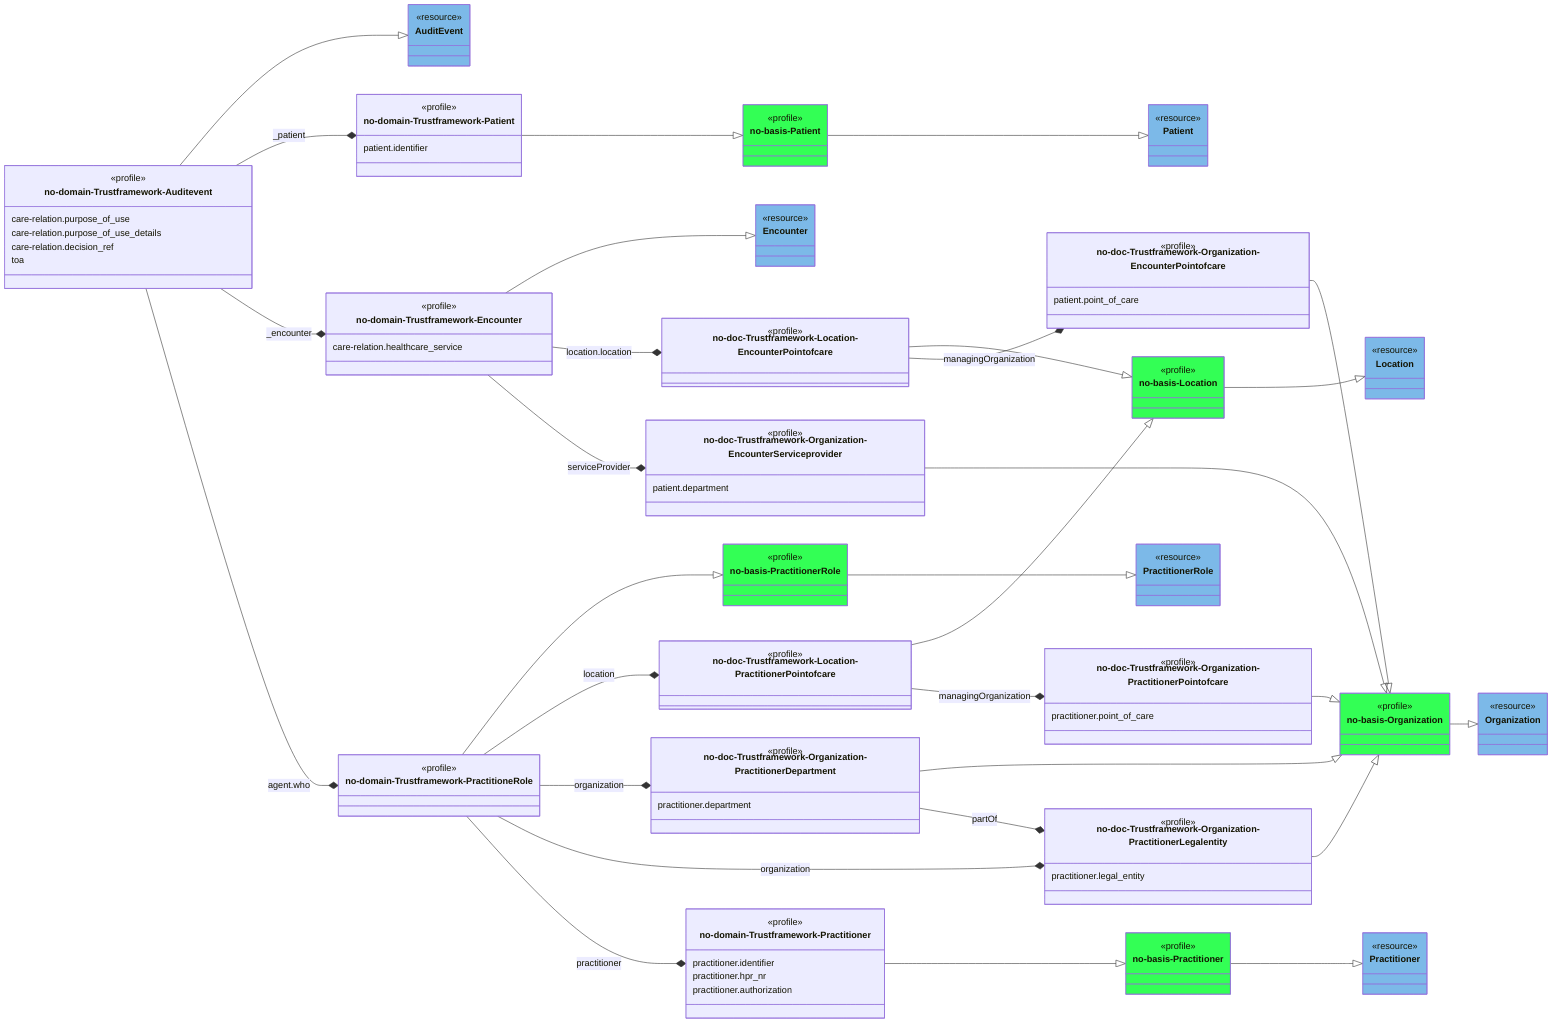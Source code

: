 classDiagram
   direction RL

   class AuditEvent { <<resource>>  }
   style AuditEvent fill:#7CB9E8
   class Practitioner { <<resource>> }
   style Practitioner fill:#7CB9E8   
   class PractitionerRole { <<resource>> }
   style PractitionerRole fill:#7CB9E8      
   class Organization { <<resource>> }
   style Organization fill:#7CB9E8         
   class Location { <<resource>> }
   style Location fill:#7CB9E8        
   class Patient { <<resource>> }
   style Patient fill:#7CB9E8           
   class Encounter { <<resource>> }
   style Encounter fill:#7CB9E8 
  

 
   class no_basis_Patient["no-basis-Patient"]  {<<profile>>}
   class no_basis_Location["no-basis-Location"] {<<profile>>}
   class no_basis_PractitionerRole["no-basis-PractitionerRole"] {<<profile>>}
   class no_basis_Organization["no-basis-Organization"] {<<profile>>}
   class no_basis_Practitioner["no-basis-Practitioner"] {<<profile>>}
   style no_basis_Practitioner fill:#33FF55 
   style no_basis_Patient fill:#33FF55 
   style no_basis_Location fill:#33FF55 
   style no_basis_Organization fill:#33FF55     
   style no_basis_PractitionerRole fill:#33FF55     
               
   class no-domain-Trustframework-Auditevent {
     <<profile>>
     care-relation.purpose_of_use
     care-relation.purpose_of_use_details
     care-relation.decision_ref     
     toa
   }
  


   class no-domain-Trustframework-PractitioneRole  {<<profile>>}
   class no-doc-Trustframework-Organization-PractitionerDepartment { 
     <<profile>>
     practitioner.department
   }   
  

   class no-domain-Trustframework-Practitioner  {
     <<profile>>
     practitioner.identifier
     practitioner.hpr_nr
     practitioner.authorization
   }

   class no-doc-Trustframework-Organization-PractitionerLegalentity {
     <<profile>>
     practitioner.legal_entity
   }
   class no-doc-Trustframework-Location-PractitionerPointofcare {<<profile>>}
   class no-doc-Trustframework-Organization-PractitionerPointofcare {
     <<profile>>
     practitioner.point_of_care
   }
   class no-domain-Trustframework-Encounter {
     <<profile>>
     care-relation.healthcare_service
   }
   class no-domain-Trustframework-Patient {
     <<profile>>
     patient.identifier
   }

   class no-doc-Trustframework-Location-EncounterPointofcare {<<profile>>}
   class no-doc-Trustframework-Organization-EncounterPointofcare {
     <<profile>>
     patient.point_of_care     
   }
   class no-doc-Trustframework-Organization-EncounterServiceprovider {
     <<profile>>
     patient.department
   }

   AuditEvent <|-- no-domain-Trustframework-Auditevent 
   no_basis_PractitionerRole <|-- no-domain-Trustframework-PractitioneRole 
   no_basis_Practitioner <|-- no-domain-Trustframework-Practitioner
   no_basis_Organization <|-- no-doc-Trustframework-Organization-PractitionerDepartment   
   no_basis_Organization <|-- no-doc-Trustframework-Organization-PractitionerLegalentity
   no_basis_Organization <|-- no-doc-Trustframework-Organization-EncounterPointofcare
   no_basis_Organization <|-- no-doc-Trustframework-Organization-PractitionerPointofcare
   no_basis_Organization <|-- no-doc-Trustframework-Organization-EncounterServiceprovider
   no_basis_Location <|-- no-doc-Trustframework-Location-EncounterPointofcare
   no_basis_Location <|-- no-doc-Trustframework-Location-PractitionerPointofcare
   Location <|-- no_basis_Location
   no_basis_Patient <|-- no-domain-Trustframework-Patient
   Patient <|-- no_basis_Patient
   Encounter <|-- no-domain-Trustframework-Encounter
   PractitionerRole <|-- no_basis_PractitionerRole
   Organization <|-- no_basis_Organization
   Practitioner <|--  no_basis_Practitioner
  
    no-doc-Trustframework-Organization-PractitionerPointofcare *-- no-doc-Trustframework-Location-PractitionerPointofcare : managingOrganization
    no-doc-Trustframework-Organization-PractitionerLegalentity *-- no-doc-Trustframework-Organization-PractitionerDepartment : partOf
    no-doc-Trustframework-Location-EncounterPointofcare *-- no-domain-Trustframework-Encounter : location.location
    no-doc-Trustframework-Organization-EncounterServiceprovider *-- no-domain-Trustframework-Encounter: serviceProvider
    no-doc-Trustframework-Organization-EncounterPointofcare *-- no-doc-Trustframework-Location-EncounterPointofcare : managingOrganization
    no-doc-Trustframework-Location-PractitionerPointofcare *-- no-domain-Trustframework-PractitioneRole  : location
    no-doc-Trustframework-Organization-PractitionerDepartment *-- no-domain-Trustframework-PractitioneRole  : organization
    no-doc-Trustframework-Organization-PractitionerLegalentity *-- no-domain-Trustframework-PractitioneRole  : organization
    no-domain-Trustframework-Practitioner *-- no-domain-Trustframework-PractitioneRole  : practitioner
    no-domain-Trustframework-Patient *-- no-domain-Trustframework-Auditevent  : _patient
    no-domain-Trustframework-Encounter *-- no-domain-Trustframework-Auditevent  : _encounter
    no-domain-Trustframework-PractitioneRole  *-- no-domain-Trustframework-Auditevent  : agent.who
    
    link AuditEvent "https://hl7.org/fhir/R4/auditevent.html" 
    link Practitioner "https://hl7.org/fhir/R4/practitioner.html" 
    link PractitionerRole "https://hl7.org/fhir/R4/practitionerrole.html" 
    link Organization "https://hl7.org/fhir/R4/organization.html" 
    link Location "https://hl7.org/fhir/R4/location.html" 
    link Patient  "https://hl7.org/fhir/R4/patient.html" 
    link Encounter "https://hl7.org/fhir/R4/encounter.html" 
  

    link no-domain-Trustframework-Auditevent "StructureDefinition-no-domain-Trustframework-Auditevent.html"
    link no-domain-Trustframework-PractitioneRole  "StructureDefinition-no-domain-Trustframework-PractitioneRole.html"
    link no-doc-Trustframework-Organization-PractitionerDepartment "StructureDefinition-no-doc-Trustframework-Organization-PractitionerDepartment.html"
    link no-domain-Trustframework-Practitioner "StructureDefinition-no-domain-Trustframework-Practitioner.html"
    link no-doc-Trustframework-Organization-PractitionerLegalentity "StructureDefinition-no-doc-Trustframework-Organization-PractitionerLegalentity.html"
    link no-doc-Trustframework-Location-PractitionerPointofcare "StructureDefinition-no-doc-Trustframework-Location-PractitionerPointofcare.html"
    link no-doc-Trustframework-Organization-PractitionerPointofcare "StructureDefinition-no-doc-Trustframework-Organization-PractitionerPointofcare.html"
    link no-domain-Trustframework-Encounter "StructureDefinition-no-domain-Trustframework-Encounter.html"
    link no-domain-Trustframework-Patient "StructureDefinition-no-domain-Trustframework-Patient.html"
    link no-doc-Trustframework-Location-EncounterPointofcare "StructureDefinition-no-doc-Trustframework-Location-EncounterPointofcare.html"
    link no-doc-Trustframework-Organization-EncounterPointofcare "StructureDefinition-no-doc-Trustframework-Organization-EncounterPointofcare.html"
    link no-doc-Trustframework-Organization-EncounterServiceprovider "StructureDefinition-no-doc-Trustframework-Organization-EncounterServiceprovider.html"
    link no_basis_Patient "https://simplifier.net/packages/hl7.fhir.no.basis/2.2.0/files/2210549"
    link no_basis_Location "https://simplifier.net/packages/hl7.fhir.no.basis/2.2.0/files/2210537"
    link no_basis_PractitionerRole "https://simplifier.net/packages/hl7.fhir.no.basis/2.2.0/files/2210553"
    link no_basis_Organization "https://simplifier.net/packages/hl7.fhir.no.basis/2.2.0/files/2210545"
    link no_basis_Practitioner "https://simplifier.net/packages/hl7.fhir.no.basis/2.2.0/files/2210552"